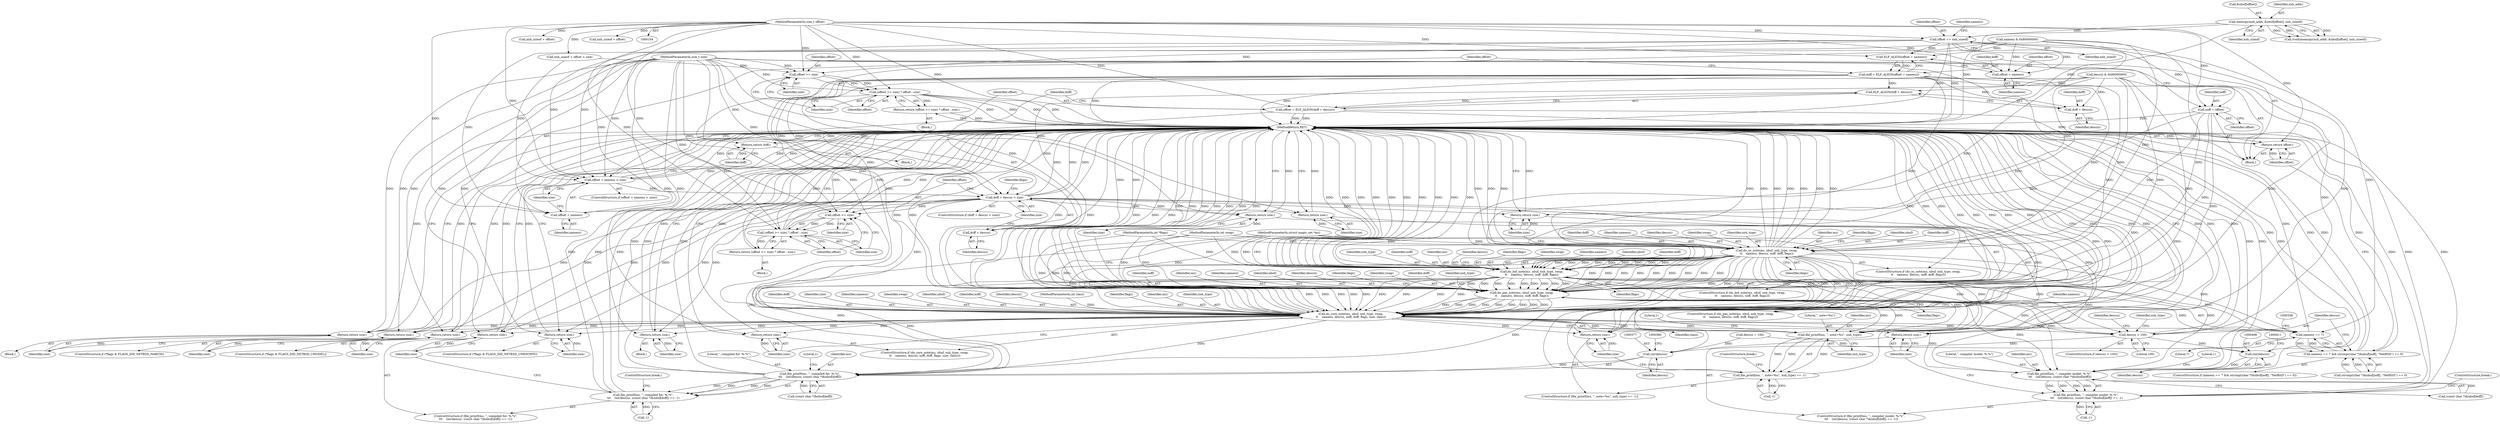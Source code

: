 digraph "0_file_65437cee25199dbd385fb35901bc0011e164276c@API" {
"1000151" [label="(Call,offset += xnh_sizeof)"];
"1000144" [label="(Call,memcpy(xnh_addr, &nbuf[offset], xnh_sizeof))"];
"1000107" [label="(MethodParameterIn,size_t offset)"];
"1000171" [label="(Call,offset >= size)"];
"1000170" [label="(Call,(offset >= size) ? offset : size)"];
"1000169" [label="(Return,return (offset >= size) ? offset : size;)"];
"1000206" [label="(Call,noff = offset)"];
"1000253" [label="(Call,do_os_note(ms, nbuf, xnh_type, swap,\n\t\t    namesz, descsz, noff, doff, flags))"];
"1000274" [label="(Call,do_bid_note(ms, nbuf, xnh_type, swap,\n\t\t    namesz, descsz, noff, doff, flags))"];
"1000295" [label="(Call,do_pax_note(ms, nbuf, xnh_type, swap,\n\t\t    namesz, descsz, noff, doff, flags))"];
"1000316" [label="(Call,do_core_note(ms, nbuf, xnh_type, swap,\n\t\t    namesz, descsz, noff, doff, flags, size, clazz))"];
"1000328" [label="(Return,return size;)"];
"1000332" [label="(Call,namesz == 7)"];
"1000331" [label="(Call,namesz == 7 && strcmp((char *)&nbuf[noff], \"NetBSD\") == 0)"];
"1000347" [label="(Call,descsz > 100)"];
"1000376" [label="(Call,(int)descsz)"];
"1000373" [label="(Call,file_printf(ms, \", compiled for: %.*s\",\n\t\t\t    (int)descsz, (const char *)&nbuf[doff]))"];
"1000372" [label="(Call,file_printf(ms, \", compiled for: %.*s\",\n\t\t\t    (int)descsz, (const char *)&nbuf[doff]) == -1)"];
"1000407" [label="(Call,(int)descsz)"];
"1000404" [label="(Call,file_printf(ms, \", compiler model: %.*s\",\n \t\t\t    (int)descsz, (const char *)&nbuf[doff]))"];
"1000403" [label="(Call,file_printf(ms, \", compiler model: %.*s\",\n \t\t\t    (int)descsz, (const char *)&nbuf[doff]) == -1)"];
"1000357" [label="(Return,return size;)"];
"1000365" [label="(Return,return size;)"];
"1000387" [label="(Return,return size;)"];
"1000396" [label="(Return,return size;)"];
"1000418" [label="(Return,return size;)"];
"1000427" [label="(Return,return size;)"];
"1000435" [label="(Call,file_printf(ms, \", note=%u\", xnh_type))"];
"1000434" [label="(Call,file_printf(ms, \", note=%u\", xnh_type) == -1)"];
"1000441" [label="(Return,return size;)"];
"1000444" [label="(Return,return size;)"];
"1000211" [label="(Call,ELF_ALIGN(offset + namesz))"];
"1000209" [label="(Call,doff = ELF_ALIGN(offset + namesz))"];
"1000222" [label="(Return,return doff;)"];
"1000226" [label="(Call,ELF_ALIGN(doff + descsz))"];
"1000224" [label="(Call,offset = ELF_ALIGN(doff + descsz))"];
"1000239" [label="(Call,offset >= size)"];
"1000238" [label="(Call,(offset >= size) ? offset : size)"];
"1000237" [label="(Return,return (offset >= size) ? offset : size;)"];
"1000446" [label="(Return,return offset;)"];
"1000227" [label="(Call,doff + descsz)"];
"1000231" [label="(Call,doff + descsz > size)"];
"1000263" [label="(Return,return size;)"];
"1000284" [label="(Return,return size;)"];
"1000305" [label="(Return,return size;)"];
"1000232" [label="(Call,doff + descsz)"];
"1000212" [label="(Call,offset + namesz)"];
"1000216" [label="(Call,offset + namesz > size)"];
"1000217" [label="(Call,offset + namesz)"];
"1000422" [label="(ControlStructure,if (*flags & FLAGS_DID_NETBSD_UNKNOWN))"];
"1000351" [label="(Identifier,descsz)"];
"1000227" [label="(Call,doff + descsz)"];
"1000419" [label="(Identifier,size)"];
"1000433" [label="(ControlStructure,if (file_printf(ms, \", note=%u\", xnh_type) == -1))"];
"1000171" [label="(Call,offset >= size)"];
"1000365" [label="(Return,return size;)"];
"1000295" [label="(Call,do_pax_note(ms, nbuf, xnh_type, swap,\n\t\t    namesz, descsz, noff, doff, flags))"];
"1000324" [label="(Identifier,doff)"];
"1000277" [label="(Identifier,xnh_type)"];
"1000387" [label="(Return,return size;)"];
"1000330" [label="(ControlStructure,if (namesz == 7 && strcmp((char *)&nbuf[noff], \"NetBSD\") == 0))"];
"1000327" [label="(Identifier,clazz)"];
"1000440" [label="(Literal,1)"];
"1000233" [label="(Identifier,doff)"];
"1000152" [label="(Identifier,offset)"];
"1000302" [label="(Identifier,noff)"];
"1000254" [label="(Identifier,ms)"];
"1000269" [label="(Identifier,flags)"];
"1000355" [label="(Block,)"];
"1000448" [label="(MethodReturn,RET)"];
"1000212" [label="(Call,offset + namesz)"];
"1000210" [label="(Identifier,doff)"];
"1000296" [label="(Identifier,ms)"];
"1000300" [label="(Identifier,namesz)"];
"1000406" [label="(Literal,\", compiler model: %.*s\")"];
"1000218" [label="(Identifier,offset)"];
"1000139" [label="(Call,xnh_sizeof + offset)"];
"1000223" [label="(Identifier,doff)"];
"1000242" [label="(Identifier,offset)"];
"1000262" [label="(Identifier,flags)"];
"1000255" [label="(Identifier,nbuf)"];
"1000335" [label="(Call,strcmp((char *)&nbuf[noff], \"NetBSD\") == 0)"];
"1000260" [label="(Identifier,noff)"];
"1000297" [label="(Identifier,nbuf)"];
"1000221" [label="(Block,)"];
"1000301" [label="(Identifier,descsz)"];
"1000328" [label="(Return,return size;)"];
"1000354" [label="(Identifier,xnh_type)"];
"1000243" [label="(Identifier,size)"];
"1000326" [label="(Identifier,size)"];
"1000405" [label="(Identifier,ms)"];
"1000346" [label="(ControlStructure,if (descsz > 100))"];
"1000434" [label="(Call,file_printf(ms, \", note=%u\", xnh_type) == -1)"];
"1000225" [label="(Identifier,offset)"];
"1000321" [label="(Identifier,namesz)"];
"1000172" [label="(Identifier,offset)"];
"1000348" [label="(Identifier,descsz)"];
"1000215" [label="(ControlStructure,if (offset + namesz > size))"];
"1000427" [label="(Return,return size;)"];
"1000281" [label="(Identifier,noff)"];
"1000320" [label="(Identifier,swap)"];
"1000409" [label="(Identifier,descsz)"];
"1000168" [label="(Block,)"];
"1000274" [label="(Call,do_bid_note(ms, nbuf, xnh_type, swap,\n\t\t    namesz, descsz, noff, doff, flags))"];
"1000217" [label="(Call,offset + namesz)"];
"1000174" [label="(Identifier,offset)"];
"1000248" [label="(Identifier,flags)"];
"1000234" [label="(Identifier,descsz)"];
"1000372" [label="(Call,file_printf(ms, \", compiled for: %.*s\",\n\t\t\t    (int)descsz, (const char *)&nbuf[doff]) == -1)"];
"1000261" [label="(Identifier,doff)"];
"1000318" [label="(Identifier,nbuf)"];
"1000214" [label="(Identifier,namesz)"];
"1000258" [label="(Identifier,namesz)"];
"1000146" [label="(Call,&nbuf[offset])"];
"1000435" [label="(Call,file_printf(ms, \", note=%u\", xnh_type))"];
"1000273" [label="(ControlStructure,if (do_bid_note(ms, nbuf, xnh_type, swap,\n\t\t    namesz, descsz, noff, doff, flags)))"];
"1000375" [label="(Literal,\", compiled for: %.*s\")"];
"1000213" [label="(Identifier,offset)"];
"1000323" [label="(Identifier,noff)"];
"1000349" [label="(Literal,100)"];
"1000306" [label="(Identifier,size)"];
"1000224" [label="(Call,offset = ELF_ALIGN(doff + descsz))"];
"1000241" [label="(Identifier,size)"];
"1000175" [label="(Identifier,size)"];
"1000311" [label="(Identifier,flags)"];
"1000304" [label="(Identifier,flags)"];
"1000275" [label="(Identifier,ms)"];
"1000228" [label="(Identifier,doff)"];
"1000170" [label="(Call,(offset >= size) ? offset : size)"];
"1000402" [label="(ControlStructure,if (file_printf(ms, \", compiler model: %.*s\",\n \t\t\t    (int)descsz, (const char *)&nbuf[doff]) == -1))"];
"1000284" [label="(Return,return size;)"];
"1000371" [label="(ControlStructure,if (file_printf(ms, \", compiled for: %.*s\",\n\t\t\t    (int)descsz, (const char *)&nbuf[doff]) == -1))"];
"1000360" [label="(ControlStructure,if (*flags & FLAGS_DID_NETBSD_MARCH))"];
"1000331" [label="(Call,namesz == 7 && strcmp((char *)&nbuf[noff], \"NetBSD\") == 0)"];
"1000416" [label="(Call,-1)"];
"1000173" [label="(Identifier,size)"];
"1000437" [label="(Literal,\", note=%u\")"];
"1000222" [label="(Return,return doff;)"];
"1000299" [label="(Identifier,swap)"];
"1000376" [label="(Call,(int)descsz)"];
"1000428" [label="(Identifier,size)"];
"1000259" [label="(Identifier,descsz)"];
"1000357" [label="(Return,return size;)"];
"1000322" [label="(Identifier,descsz)"];
"1000315" [label="(ControlStructure,if (do_core_note(ms, nbuf, xnh_type, swap,\n\t\t    namesz, descsz, noff, doff, flags, size, clazz)))"];
"1000385" [label="(Call,-1)"];
"1000169" [label="(Return,return (offset >= size) ? offset : size;)"];
"1000386" [label="(Literal,1)"];
"1000240" [label="(Identifier,offset)"];
"1000236" [label="(Block,)"];
"1000280" [label="(Identifier,descsz)"];
"1000235" [label="(Identifier,size)"];
"1000290" [label="(Identifier,flags)"];
"1000334" [label="(Literal,7)"];
"1000144" [label="(Call,memcpy(xnh_addr, &nbuf[offset], xnh_sizeof))"];
"1000447" [label="(Identifier,offset)"];
"1000150" [label="(Identifier,xnh_sizeof)"];
"1000347" [label="(Call,descsz > 100)"];
"1000109" [label="(MethodParameterIn,int clazz)"];
"1000436" [label="(Identifier,ms)"];
"1000316" [label="(Call,do_core_note(ms, nbuf, xnh_type, swap,\n\t\t    namesz, descsz, noff, doff, flags, size, clazz))"];
"1000252" [label="(ControlStructure,if (do_os_note(ms, nbuf, xnh_type, swap,\n\t\t    namesz, descsz, noff, doff, flags)))"];
"1000283" [label="(Identifier,flags)"];
"1000389" [label="(ControlStructure,break;)"];
"1000305" [label="(Return,return size;)"];
"1000151" [label="(Call,offset += xnh_sizeof)"];
"1000153" [label="(Identifier,xnh_sizeof)"];
"1000303" [label="(Identifier,doff)"];
"1000219" [label="(Identifier,namesz)"];
"1000443" [label="(ControlStructure,break;)"];
"1000294" [label="(ControlStructure,if (do_pax_note(ms, nbuf, xnh_type, swap,\n\t\t    namesz, descsz, noff, doff, flags)))"];
"1000446" [label="(Return,return offset;)"];
"1000229" [label="(Identifier,descsz)"];
"1000373" [label="(Call,file_printf(ms, \", compiled for: %.*s\",\n\t\t\t    (int)descsz, (const char *)&nbuf[doff]))"];
"1000332" [label="(Call,namesz == 7)"];
"1000177" [label="(Call,namesz & 0x80000000)"];
"1000192" [label="(Call,descsz & 0x80000000)"];
"1000231" [label="(Call,doff + descsz > size)"];
"1000112" [label="(MethodParameterIn,int *flags)"];
"1000438" [label="(Identifier,xnh_type)"];
"1000105" [label="(MethodParameterIn,struct magic_set *ms)"];
"1000257" [label="(Identifier,swap)"];
"1000417" [label="(Literal,1)"];
"1000391" [label="(ControlStructure,if (*flags & FLAGS_DID_NETBSD_CMODEL))"];
"1000132" [label="(Call,xnh_sizeof + offset > size)"];
"1000444" [label="(Return,return size;)"];
"1000397" [label="(Identifier,size)"];
"1000278" [label="(Identifier,swap)"];
"1000279" [label="(Identifier,namesz)"];
"1000298" [label="(Identifier,xnh_type)"];
"1000256" [label="(Identifier,xnh_type)"];
"1000226" [label="(Call,ELF_ALIGN(doff + descsz))"];
"1000209" [label="(Call,doff = ELF_ALIGN(offset + namesz))"];
"1000237" [label="(Return,return (offset >= size) ? offset : size;)"];
"1000439" [label="(Call,-1)"];
"1000445" [label="(Identifier,size)"];
"1000206" [label="(Call,noff = offset)"];
"1000145" [label="(Identifier,xnh_addr)"];
"1000142" [label="(Call,(void)memcpy(xnh_addr, &nbuf[offset], xnh_sizeof))"];
"1000285" [label="(Identifier,size)"];
"1000325" [label="(Identifier,flags)"];
"1000207" [label="(Identifier,noff)"];
"1000403" [label="(Call,file_printf(ms, \", compiler model: %.*s\",\n \t\t\t    (int)descsz, (const char *)&nbuf[doff]) == -1)"];
"1000238" [label="(Call,(offset >= size) ? offset : size)"];
"1000404" [label="(Call,file_printf(ms, \", compiler model: %.*s\",\n \t\t\t    (int)descsz, (const char *)&nbuf[doff]))"];
"1000211" [label="(Call,ELF_ALIGN(offset + namesz))"];
"1000253" [label="(Call,do_os_note(ms, nbuf, xnh_type, swap,\n\t\t    namesz, descsz, noff, doff, flags))"];
"1000208" [label="(Identifier,offset)"];
"1000317" [label="(Identifier,ms)"];
"1000329" [label="(Identifier,size)"];
"1000442" [label="(Identifier,size)"];
"1000276" [label="(Identifier,nbuf)"];
"1000232" [label="(Call,doff + descsz)"];
"1000396" [label="(Return,return size;)"];
"1000374" [label="(Identifier,ms)"];
"1000282" [label="(Identifier,doff)"];
"1000410" [label="(Call,(const char *)&nbuf[doff])"];
"1000216" [label="(Call,offset + namesz > size)"];
"1000388" [label="(Identifier,size)"];
"1000114" [label="(Block,)"];
"1000441" [label="(Return,return size;)"];
"1000358" [label="(Identifier,size)"];
"1000107" [label="(MethodParameterIn,size_t offset)"];
"1000264" [label="(Identifier,size)"];
"1000418" [label="(Return,return size;)"];
"1000407" [label="(Call,(int)descsz)"];
"1000350" [label="(Call,descsz = 100)"];
"1000378" [label="(Identifier,descsz)"];
"1000379" [label="(Call,(const char *)&nbuf[doff])"];
"1000345" [label="(Block,)"];
"1000155" [label="(Identifier,namesz)"];
"1000133" [label="(Call,xnh_sizeof + offset)"];
"1000319" [label="(Identifier,xnh_type)"];
"1000263" [label="(Return,return size;)"];
"1000220" [label="(Identifier,size)"];
"1000333" [label="(Identifier,namesz)"];
"1000230" [label="(ControlStructure,if (doff + descsz > size))"];
"1000366" [label="(Identifier,size)"];
"1000108" [label="(MethodParameterIn,size_t size)"];
"1000420" [label="(ControlStructure,break;)"];
"1000239" [label="(Call,offset >= size)"];
"1000110" [label="(MethodParameterIn,int swap)"];
"1000151" -> "1000114"  [label="AST: "];
"1000151" -> "1000153"  [label="CFG: "];
"1000152" -> "1000151"  [label="AST: "];
"1000153" -> "1000151"  [label="AST: "];
"1000155" -> "1000151"  [label="CFG: "];
"1000151" -> "1000448"  [label="DDG: "];
"1000151" -> "1000448"  [label="DDG: "];
"1000144" -> "1000151"  [label="DDG: "];
"1000107" -> "1000151"  [label="DDG: "];
"1000151" -> "1000171"  [label="DDG: "];
"1000151" -> "1000206"  [label="DDG: "];
"1000151" -> "1000211"  [label="DDG: "];
"1000151" -> "1000212"  [label="DDG: "];
"1000151" -> "1000216"  [label="DDG: "];
"1000151" -> "1000217"  [label="DDG: "];
"1000144" -> "1000142"  [label="AST: "];
"1000144" -> "1000150"  [label="CFG: "];
"1000145" -> "1000144"  [label="AST: "];
"1000146" -> "1000144"  [label="AST: "];
"1000150" -> "1000144"  [label="AST: "];
"1000142" -> "1000144"  [label="CFG: "];
"1000144" -> "1000448"  [label="DDG: "];
"1000144" -> "1000448"  [label="DDG: "];
"1000144" -> "1000142"  [label="DDG: "];
"1000144" -> "1000142"  [label="DDG: "];
"1000144" -> "1000142"  [label="DDG: "];
"1000107" -> "1000104"  [label="AST: "];
"1000107" -> "1000448"  [label="DDG: "];
"1000107" -> "1000132"  [label="DDG: "];
"1000107" -> "1000133"  [label="DDG: "];
"1000107" -> "1000139"  [label="DDG: "];
"1000107" -> "1000170"  [label="DDG: "];
"1000107" -> "1000171"  [label="DDG: "];
"1000107" -> "1000206"  [label="DDG: "];
"1000107" -> "1000211"  [label="DDG: "];
"1000107" -> "1000212"  [label="DDG: "];
"1000107" -> "1000216"  [label="DDG: "];
"1000107" -> "1000217"  [label="DDG: "];
"1000107" -> "1000224"  [label="DDG: "];
"1000107" -> "1000238"  [label="DDG: "];
"1000107" -> "1000239"  [label="DDG: "];
"1000107" -> "1000446"  [label="DDG: "];
"1000171" -> "1000170"  [label="AST: "];
"1000171" -> "1000173"  [label="CFG: "];
"1000172" -> "1000171"  [label="AST: "];
"1000173" -> "1000171"  [label="AST: "];
"1000174" -> "1000171"  [label="CFG: "];
"1000175" -> "1000171"  [label="CFG: "];
"1000171" -> "1000170"  [label="DDG: "];
"1000171" -> "1000170"  [label="DDG: "];
"1000132" -> "1000171"  [label="DDG: "];
"1000108" -> "1000171"  [label="DDG: "];
"1000170" -> "1000169"  [label="AST: "];
"1000170" -> "1000174"  [label="CFG: "];
"1000170" -> "1000175"  [label="CFG: "];
"1000174" -> "1000170"  [label="AST: "];
"1000175" -> "1000170"  [label="AST: "];
"1000169" -> "1000170"  [label="CFG: "];
"1000170" -> "1000448"  [label="DDG: "];
"1000170" -> "1000448"  [label="DDG: "];
"1000170" -> "1000448"  [label="DDG: "];
"1000170" -> "1000448"  [label="DDG: "];
"1000170" -> "1000169"  [label="DDG: "];
"1000108" -> "1000170"  [label="DDG: "];
"1000169" -> "1000168"  [label="AST: "];
"1000448" -> "1000169"  [label="CFG: "];
"1000169" -> "1000448"  [label="DDG: "];
"1000206" -> "1000114"  [label="AST: "];
"1000206" -> "1000208"  [label="CFG: "];
"1000207" -> "1000206"  [label="AST: "];
"1000208" -> "1000206"  [label="AST: "];
"1000210" -> "1000206"  [label="CFG: "];
"1000206" -> "1000448"  [label="DDG: "];
"1000206" -> "1000253"  [label="DDG: "];
"1000206" -> "1000274"  [label="DDG: "];
"1000206" -> "1000295"  [label="DDG: "];
"1000206" -> "1000316"  [label="DDG: "];
"1000253" -> "1000252"  [label="AST: "];
"1000253" -> "1000262"  [label="CFG: "];
"1000254" -> "1000253"  [label="AST: "];
"1000255" -> "1000253"  [label="AST: "];
"1000256" -> "1000253"  [label="AST: "];
"1000257" -> "1000253"  [label="AST: "];
"1000258" -> "1000253"  [label="AST: "];
"1000259" -> "1000253"  [label="AST: "];
"1000260" -> "1000253"  [label="AST: "];
"1000261" -> "1000253"  [label="AST: "];
"1000262" -> "1000253"  [label="AST: "];
"1000264" -> "1000253"  [label="CFG: "];
"1000269" -> "1000253"  [label="CFG: "];
"1000253" -> "1000448"  [label="DDG: "];
"1000253" -> "1000448"  [label="DDG: "];
"1000253" -> "1000448"  [label="DDG: "];
"1000253" -> "1000448"  [label="DDG: "];
"1000253" -> "1000448"  [label="DDG: "];
"1000253" -> "1000448"  [label="DDG: "];
"1000253" -> "1000448"  [label="DDG: "];
"1000253" -> "1000448"  [label="DDG: "];
"1000253" -> "1000448"  [label="DDG: "];
"1000253" -> "1000448"  [label="DDG: "];
"1000105" -> "1000253"  [label="DDG: "];
"1000110" -> "1000253"  [label="DDG: "];
"1000177" -> "1000253"  [label="DDG: "];
"1000192" -> "1000253"  [label="DDG: "];
"1000209" -> "1000253"  [label="DDG: "];
"1000112" -> "1000253"  [label="DDG: "];
"1000253" -> "1000274"  [label="DDG: "];
"1000253" -> "1000274"  [label="DDG: "];
"1000253" -> "1000274"  [label="DDG: "];
"1000253" -> "1000274"  [label="DDG: "];
"1000253" -> "1000274"  [label="DDG: "];
"1000253" -> "1000274"  [label="DDG: "];
"1000253" -> "1000274"  [label="DDG: "];
"1000253" -> "1000274"  [label="DDG: "];
"1000253" -> "1000274"  [label="DDG: "];
"1000253" -> "1000295"  [label="DDG: "];
"1000253" -> "1000295"  [label="DDG: "];
"1000253" -> "1000295"  [label="DDG: "];
"1000253" -> "1000295"  [label="DDG: "];
"1000253" -> "1000295"  [label="DDG: "];
"1000253" -> "1000295"  [label="DDG: "];
"1000253" -> "1000295"  [label="DDG: "];
"1000253" -> "1000295"  [label="DDG: "];
"1000253" -> "1000295"  [label="DDG: "];
"1000253" -> "1000316"  [label="DDG: "];
"1000253" -> "1000316"  [label="DDG: "];
"1000253" -> "1000316"  [label="DDG: "];
"1000253" -> "1000316"  [label="DDG: "];
"1000253" -> "1000316"  [label="DDG: "];
"1000253" -> "1000316"  [label="DDG: "];
"1000253" -> "1000316"  [label="DDG: "];
"1000253" -> "1000316"  [label="DDG: "];
"1000253" -> "1000316"  [label="DDG: "];
"1000253" -> "1000332"  [label="DDG: "];
"1000253" -> "1000347"  [label="DDG: "];
"1000253" -> "1000373"  [label="DDG: "];
"1000253" -> "1000404"  [label="DDG: "];
"1000253" -> "1000435"  [label="DDG: "];
"1000253" -> "1000435"  [label="DDG: "];
"1000274" -> "1000273"  [label="AST: "];
"1000274" -> "1000283"  [label="CFG: "];
"1000275" -> "1000274"  [label="AST: "];
"1000276" -> "1000274"  [label="AST: "];
"1000277" -> "1000274"  [label="AST: "];
"1000278" -> "1000274"  [label="AST: "];
"1000279" -> "1000274"  [label="AST: "];
"1000280" -> "1000274"  [label="AST: "];
"1000281" -> "1000274"  [label="AST: "];
"1000282" -> "1000274"  [label="AST: "];
"1000283" -> "1000274"  [label="AST: "];
"1000285" -> "1000274"  [label="CFG: "];
"1000290" -> "1000274"  [label="CFG: "];
"1000274" -> "1000448"  [label="DDG: "];
"1000274" -> "1000448"  [label="DDG: "];
"1000274" -> "1000448"  [label="DDG: "];
"1000274" -> "1000448"  [label="DDG: "];
"1000274" -> "1000448"  [label="DDG: "];
"1000274" -> "1000448"  [label="DDG: "];
"1000274" -> "1000448"  [label="DDG: "];
"1000274" -> "1000448"  [label="DDG: "];
"1000274" -> "1000448"  [label="DDG: "];
"1000274" -> "1000448"  [label="DDG: "];
"1000105" -> "1000274"  [label="DDG: "];
"1000110" -> "1000274"  [label="DDG: "];
"1000177" -> "1000274"  [label="DDG: "];
"1000192" -> "1000274"  [label="DDG: "];
"1000209" -> "1000274"  [label="DDG: "];
"1000112" -> "1000274"  [label="DDG: "];
"1000274" -> "1000295"  [label="DDG: "];
"1000274" -> "1000295"  [label="DDG: "];
"1000274" -> "1000295"  [label="DDG: "];
"1000274" -> "1000295"  [label="DDG: "];
"1000274" -> "1000295"  [label="DDG: "];
"1000274" -> "1000295"  [label="DDG: "];
"1000274" -> "1000295"  [label="DDG: "];
"1000274" -> "1000295"  [label="DDG: "];
"1000274" -> "1000295"  [label="DDG: "];
"1000274" -> "1000316"  [label="DDG: "];
"1000274" -> "1000316"  [label="DDG: "];
"1000274" -> "1000316"  [label="DDG: "];
"1000274" -> "1000316"  [label="DDG: "];
"1000274" -> "1000316"  [label="DDG: "];
"1000274" -> "1000316"  [label="DDG: "];
"1000274" -> "1000316"  [label="DDG: "];
"1000274" -> "1000316"  [label="DDG: "];
"1000274" -> "1000316"  [label="DDG: "];
"1000274" -> "1000332"  [label="DDG: "];
"1000274" -> "1000347"  [label="DDG: "];
"1000274" -> "1000373"  [label="DDG: "];
"1000274" -> "1000404"  [label="DDG: "];
"1000274" -> "1000435"  [label="DDG: "];
"1000274" -> "1000435"  [label="DDG: "];
"1000295" -> "1000294"  [label="AST: "];
"1000295" -> "1000304"  [label="CFG: "];
"1000296" -> "1000295"  [label="AST: "];
"1000297" -> "1000295"  [label="AST: "];
"1000298" -> "1000295"  [label="AST: "];
"1000299" -> "1000295"  [label="AST: "];
"1000300" -> "1000295"  [label="AST: "];
"1000301" -> "1000295"  [label="AST: "];
"1000302" -> "1000295"  [label="AST: "];
"1000303" -> "1000295"  [label="AST: "];
"1000304" -> "1000295"  [label="AST: "];
"1000306" -> "1000295"  [label="CFG: "];
"1000311" -> "1000295"  [label="CFG: "];
"1000295" -> "1000448"  [label="DDG: "];
"1000295" -> "1000448"  [label="DDG: "];
"1000295" -> "1000448"  [label="DDG: "];
"1000295" -> "1000448"  [label="DDG: "];
"1000295" -> "1000448"  [label="DDG: "];
"1000295" -> "1000448"  [label="DDG: "];
"1000295" -> "1000448"  [label="DDG: "];
"1000295" -> "1000448"  [label="DDG: "];
"1000295" -> "1000448"  [label="DDG: "];
"1000295" -> "1000448"  [label="DDG: "];
"1000105" -> "1000295"  [label="DDG: "];
"1000110" -> "1000295"  [label="DDG: "];
"1000177" -> "1000295"  [label="DDG: "];
"1000192" -> "1000295"  [label="DDG: "];
"1000209" -> "1000295"  [label="DDG: "];
"1000112" -> "1000295"  [label="DDG: "];
"1000295" -> "1000316"  [label="DDG: "];
"1000295" -> "1000316"  [label="DDG: "];
"1000295" -> "1000316"  [label="DDG: "];
"1000295" -> "1000316"  [label="DDG: "];
"1000295" -> "1000316"  [label="DDG: "];
"1000295" -> "1000316"  [label="DDG: "];
"1000295" -> "1000316"  [label="DDG: "];
"1000295" -> "1000316"  [label="DDG: "];
"1000295" -> "1000316"  [label="DDG: "];
"1000295" -> "1000332"  [label="DDG: "];
"1000295" -> "1000347"  [label="DDG: "];
"1000295" -> "1000373"  [label="DDG: "];
"1000295" -> "1000404"  [label="DDG: "];
"1000295" -> "1000435"  [label="DDG: "];
"1000295" -> "1000435"  [label="DDG: "];
"1000316" -> "1000315"  [label="AST: "];
"1000316" -> "1000327"  [label="CFG: "];
"1000317" -> "1000316"  [label="AST: "];
"1000318" -> "1000316"  [label="AST: "];
"1000319" -> "1000316"  [label="AST: "];
"1000320" -> "1000316"  [label="AST: "];
"1000321" -> "1000316"  [label="AST: "];
"1000322" -> "1000316"  [label="AST: "];
"1000323" -> "1000316"  [label="AST: "];
"1000324" -> "1000316"  [label="AST: "];
"1000325" -> "1000316"  [label="AST: "];
"1000326" -> "1000316"  [label="AST: "];
"1000327" -> "1000316"  [label="AST: "];
"1000329" -> "1000316"  [label="CFG: "];
"1000333" -> "1000316"  [label="CFG: "];
"1000316" -> "1000448"  [label="DDG: "];
"1000316" -> "1000448"  [label="DDG: "];
"1000316" -> "1000448"  [label="DDG: "];
"1000316" -> "1000448"  [label="DDG: "];
"1000316" -> "1000448"  [label="DDG: "];
"1000316" -> "1000448"  [label="DDG: "];
"1000316" -> "1000448"  [label="DDG: "];
"1000316" -> "1000448"  [label="DDG: "];
"1000316" -> "1000448"  [label="DDG: "];
"1000316" -> "1000448"  [label="DDG: "];
"1000316" -> "1000448"  [label="DDG: "];
"1000316" -> "1000448"  [label="DDG: "];
"1000105" -> "1000316"  [label="DDG: "];
"1000110" -> "1000316"  [label="DDG: "];
"1000177" -> "1000316"  [label="DDG: "];
"1000192" -> "1000316"  [label="DDG: "];
"1000209" -> "1000316"  [label="DDG: "];
"1000112" -> "1000316"  [label="DDG: "];
"1000231" -> "1000316"  [label="DDG: "];
"1000108" -> "1000316"  [label="DDG: "];
"1000109" -> "1000316"  [label="DDG: "];
"1000316" -> "1000328"  [label="DDG: "];
"1000316" -> "1000332"  [label="DDG: "];
"1000316" -> "1000347"  [label="DDG: "];
"1000316" -> "1000357"  [label="DDG: "];
"1000316" -> "1000365"  [label="DDG: "];
"1000316" -> "1000373"  [label="DDG: "];
"1000316" -> "1000387"  [label="DDG: "];
"1000316" -> "1000396"  [label="DDG: "];
"1000316" -> "1000404"  [label="DDG: "];
"1000316" -> "1000418"  [label="DDG: "];
"1000316" -> "1000427"  [label="DDG: "];
"1000316" -> "1000435"  [label="DDG: "];
"1000316" -> "1000435"  [label="DDG: "];
"1000316" -> "1000441"  [label="DDG: "];
"1000316" -> "1000444"  [label="DDG: "];
"1000328" -> "1000315"  [label="AST: "];
"1000328" -> "1000329"  [label="CFG: "];
"1000329" -> "1000328"  [label="AST: "];
"1000448" -> "1000328"  [label="CFG: "];
"1000328" -> "1000448"  [label="DDG: "];
"1000329" -> "1000328"  [label="DDG: "];
"1000108" -> "1000328"  [label="DDG: "];
"1000332" -> "1000331"  [label="AST: "];
"1000332" -> "1000334"  [label="CFG: "];
"1000333" -> "1000332"  [label="AST: "];
"1000334" -> "1000332"  [label="AST: "];
"1000338" -> "1000332"  [label="CFG: "];
"1000331" -> "1000332"  [label="CFG: "];
"1000332" -> "1000448"  [label="DDG: "];
"1000332" -> "1000331"  [label="DDG: "];
"1000332" -> "1000331"  [label="DDG: "];
"1000177" -> "1000332"  [label="DDG: "];
"1000331" -> "1000330"  [label="AST: "];
"1000331" -> "1000335"  [label="CFG: "];
"1000335" -> "1000331"  [label="AST: "];
"1000348" -> "1000331"  [label="CFG: "];
"1000447" -> "1000331"  [label="CFG: "];
"1000331" -> "1000448"  [label="DDG: "];
"1000331" -> "1000448"  [label="DDG: "];
"1000331" -> "1000448"  [label="DDG: "];
"1000335" -> "1000331"  [label="DDG: "];
"1000335" -> "1000331"  [label="DDG: "];
"1000347" -> "1000346"  [label="AST: "];
"1000347" -> "1000349"  [label="CFG: "];
"1000348" -> "1000347"  [label="AST: "];
"1000349" -> "1000347"  [label="AST: "];
"1000351" -> "1000347"  [label="CFG: "];
"1000354" -> "1000347"  [label="CFG: "];
"1000347" -> "1000448"  [label="DDG: "];
"1000347" -> "1000448"  [label="DDG: "];
"1000192" -> "1000347"  [label="DDG: "];
"1000347" -> "1000376"  [label="DDG: "];
"1000347" -> "1000407"  [label="DDG: "];
"1000376" -> "1000373"  [label="AST: "];
"1000376" -> "1000378"  [label="CFG: "];
"1000377" -> "1000376"  [label="AST: "];
"1000378" -> "1000376"  [label="AST: "];
"1000380" -> "1000376"  [label="CFG: "];
"1000376" -> "1000448"  [label="DDG: "];
"1000376" -> "1000373"  [label="DDG: "];
"1000350" -> "1000376"  [label="DDG: "];
"1000373" -> "1000372"  [label="AST: "];
"1000373" -> "1000379"  [label="CFG: "];
"1000374" -> "1000373"  [label="AST: "];
"1000375" -> "1000373"  [label="AST: "];
"1000379" -> "1000373"  [label="AST: "];
"1000386" -> "1000373"  [label="CFG: "];
"1000373" -> "1000448"  [label="DDG: "];
"1000373" -> "1000448"  [label="DDG: "];
"1000373" -> "1000448"  [label="DDG: "];
"1000373" -> "1000372"  [label="DDG: "];
"1000373" -> "1000372"  [label="DDG: "];
"1000373" -> "1000372"  [label="DDG: "];
"1000373" -> "1000372"  [label="DDG: "];
"1000105" -> "1000373"  [label="DDG: "];
"1000379" -> "1000373"  [label="DDG: "];
"1000372" -> "1000371"  [label="AST: "];
"1000372" -> "1000385"  [label="CFG: "];
"1000385" -> "1000372"  [label="AST: "];
"1000388" -> "1000372"  [label="CFG: "];
"1000389" -> "1000372"  [label="CFG: "];
"1000372" -> "1000448"  [label="DDG: "];
"1000372" -> "1000448"  [label="DDG: "];
"1000372" -> "1000448"  [label="DDG: "];
"1000385" -> "1000372"  [label="DDG: "];
"1000407" -> "1000404"  [label="AST: "];
"1000407" -> "1000409"  [label="CFG: "];
"1000408" -> "1000407"  [label="AST: "];
"1000409" -> "1000407"  [label="AST: "];
"1000411" -> "1000407"  [label="CFG: "];
"1000407" -> "1000448"  [label="DDG: "];
"1000407" -> "1000404"  [label="DDG: "];
"1000350" -> "1000407"  [label="DDG: "];
"1000404" -> "1000403"  [label="AST: "];
"1000404" -> "1000410"  [label="CFG: "];
"1000405" -> "1000404"  [label="AST: "];
"1000406" -> "1000404"  [label="AST: "];
"1000410" -> "1000404"  [label="AST: "];
"1000417" -> "1000404"  [label="CFG: "];
"1000404" -> "1000448"  [label="DDG: "];
"1000404" -> "1000448"  [label="DDG: "];
"1000404" -> "1000448"  [label="DDG: "];
"1000404" -> "1000403"  [label="DDG: "];
"1000404" -> "1000403"  [label="DDG: "];
"1000404" -> "1000403"  [label="DDG: "];
"1000404" -> "1000403"  [label="DDG: "];
"1000105" -> "1000404"  [label="DDG: "];
"1000410" -> "1000404"  [label="DDG: "];
"1000403" -> "1000402"  [label="AST: "];
"1000403" -> "1000416"  [label="CFG: "];
"1000416" -> "1000403"  [label="AST: "];
"1000419" -> "1000403"  [label="CFG: "];
"1000420" -> "1000403"  [label="CFG: "];
"1000403" -> "1000448"  [label="DDG: "];
"1000403" -> "1000448"  [label="DDG: "];
"1000403" -> "1000448"  [label="DDG: "];
"1000416" -> "1000403"  [label="DDG: "];
"1000357" -> "1000355"  [label="AST: "];
"1000357" -> "1000358"  [label="CFG: "];
"1000358" -> "1000357"  [label="AST: "];
"1000448" -> "1000357"  [label="CFG: "];
"1000357" -> "1000448"  [label="DDG: "];
"1000358" -> "1000357"  [label="DDG: "];
"1000231" -> "1000357"  [label="DDG: "];
"1000108" -> "1000357"  [label="DDG: "];
"1000365" -> "1000360"  [label="AST: "];
"1000365" -> "1000366"  [label="CFG: "];
"1000366" -> "1000365"  [label="AST: "];
"1000448" -> "1000365"  [label="CFG: "];
"1000365" -> "1000448"  [label="DDG: "];
"1000366" -> "1000365"  [label="DDG: "];
"1000231" -> "1000365"  [label="DDG: "];
"1000108" -> "1000365"  [label="DDG: "];
"1000387" -> "1000371"  [label="AST: "];
"1000387" -> "1000388"  [label="CFG: "];
"1000388" -> "1000387"  [label="AST: "];
"1000448" -> "1000387"  [label="CFG: "];
"1000387" -> "1000448"  [label="DDG: "];
"1000388" -> "1000387"  [label="DDG: "];
"1000231" -> "1000387"  [label="DDG: "];
"1000108" -> "1000387"  [label="DDG: "];
"1000396" -> "1000391"  [label="AST: "];
"1000396" -> "1000397"  [label="CFG: "];
"1000397" -> "1000396"  [label="AST: "];
"1000448" -> "1000396"  [label="CFG: "];
"1000396" -> "1000448"  [label="DDG: "];
"1000397" -> "1000396"  [label="DDG: "];
"1000231" -> "1000396"  [label="DDG: "];
"1000108" -> "1000396"  [label="DDG: "];
"1000418" -> "1000402"  [label="AST: "];
"1000418" -> "1000419"  [label="CFG: "];
"1000419" -> "1000418"  [label="AST: "];
"1000448" -> "1000418"  [label="CFG: "];
"1000418" -> "1000448"  [label="DDG: "];
"1000419" -> "1000418"  [label="DDG: "];
"1000231" -> "1000418"  [label="DDG: "];
"1000108" -> "1000418"  [label="DDG: "];
"1000427" -> "1000422"  [label="AST: "];
"1000427" -> "1000428"  [label="CFG: "];
"1000428" -> "1000427"  [label="AST: "];
"1000448" -> "1000427"  [label="CFG: "];
"1000427" -> "1000448"  [label="DDG: "];
"1000428" -> "1000427"  [label="DDG: "];
"1000231" -> "1000427"  [label="DDG: "];
"1000108" -> "1000427"  [label="DDG: "];
"1000435" -> "1000434"  [label="AST: "];
"1000435" -> "1000438"  [label="CFG: "];
"1000436" -> "1000435"  [label="AST: "];
"1000437" -> "1000435"  [label="AST: "];
"1000438" -> "1000435"  [label="AST: "];
"1000440" -> "1000435"  [label="CFG: "];
"1000435" -> "1000448"  [label="DDG: "];
"1000435" -> "1000448"  [label="DDG: "];
"1000435" -> "1000434"  [label="DDG: "];
"1000435" -> "1000434"  [label="DDG: "];
"1000435" -> "1000434"  [label="DDG: "];
"1000105" -> "1000435"  [label="DDG: "];
"1000434" -> "1000433"  [label="AST: "];
"1000434" -> "1000439"  [label="CFG: "];
"1000439" -> "1000434"  [label="AST: "];
"1000442" -> "1000434"  [label="CFG: "];
"1000443" -> "1000434"  [label="CFG: "];
"1000434" -> "1000448"  [label="DDG: "];
"1000434" -> "1000448"  [label="DDG: "];
"1000434" -> "1000448"  [label="DDG: "];
"1000439" -> "1000434"  [label="DDG: "];
"1000441" -> "1000433"  [label="AST: "];
"1000441" -> "1000442"  [label="CFG: "];
"1000442" -> "1000441"  [label="AST: "];
"1000448" -> "1000441"  [label="CFG: "];
"1000441" -> "1000448"  [label="DDG: "];
"1000442" -> "1000441"  [label="DDG: "];
"1000231" -> "1000441"  [label="DDG: "];
"1000108" -> "1000441"  [label="DDG: "];
"1000444" -> "1000345"  [label="AST: "];
"1000444" -> "1000445"  [label="CFG: "];
"1000445" -> "1000444"  [label="AST: "];
"1000448" -> "1000444"  [label="CFG: "];
"1000444" -> "1000448"  [label="DDG: "];
"1000445" -> "1000444"  [label="DDG: "];
"1000231" -> "1000444"  [label="DDG: "];
"1000108" -> "1000444"  [label="DDG: "];
"1000211" -> "1000209"  [label="AST: "];
"1000211" -> "1000212"  [label="CFG: "];
"1000212" -> "1000211"  [label="AST: "];
"1000209" -> "1000211"  [label="CFG: "];
"1000211" -> "1000209"  [label="DDG: "];
"1000177" -> "1000211"  [label="DDG: "];
"1000209" -> "1000114"  [label="AST: "];
"1000210" -> "1000209"  [label="AST: "];
"1000218" -> "1000209"  [label="CFG: "];
"1000209" -> "1000448"  [label="DDG: "];
"1000209" -> "1000448"  [label="DDG: "];
"1000209" -> "1000222"  [label="DDG: "];
"1000209" -> "1000226"  [label="DDG: "];
"1000209" -> "1000227"  [label="DDG: "];
"1000209" -> "1000231"  [label="DDG: "];
"1000209" -> "1000232"  [label="DDG: "];
"1000222" -> "1000221"  [label="AST: "];
"1000222" -> "1000223"  [label="CFG: "];
"1000223" -> "1000222"  [label="AST: "];
"1000448" -> "1000222"  [label="CFG: "];
"1000222" -> "1000448"  [label="DDG: "];
"1000223" -> "1000222"  [label="DDG: "];
"1000226" -> "1000224"  [label="AST: "];
"1000226" -> "1000227"  [label="CFG: "];
"1000227" -> "1000226"  [label="AST: "];
"1000224" -> "1000226"  [label="CFG: "];
"1000226" -> "1000224"  [label="DDG: "];
"1000192" -> "1000226"  [label="DDG: "];
"1000224" -> "1000114"  [label="AST: "];
"1000225" -> "1000224"  [label="AST: "];
"1000233" -> "1000224"  [label="CFG: "];
"1000224" -> "1000448"  [label="DDG: "];
"1000224" -> "1000448"  [label="DDG: "];
"1000224" -> "1000239"  [label="DDG: "];
"1000224" -> "1000446"  [label="DDG: "];
"1000239" -> "1000238"  [label="AST: "];
"1000239" -> "1000241"  [label="CFG: "];
"1000240" -> "1000239"  [label="AST: "];
"1000241" -> "1000239"  [label="AST: "];
"1000242" -> "1000239"  [label="CFG: "];
"1000243" -> "1000239"  [label="CFG: "];
"1000239" -> "1000238"  [label="DDG: "];
"1000239" -> "1000238"  [label="DDG: "];
"1000231" -> "1000239"  [label="DDG: "];
"1000108" -> "1000239"  [label="DDG: "];
"1000238" -> "1000237"  [label="AST: "];
"1000238" -> "1000242"  [label="CFG: "];
"1000238" -> "1000243"  [label="CFG: "];
"1000242" -> "1000238"  [label="AST: "];
"1000243" -> "1000238"  [label="AST: "];
"1000237" -> "1000238"  [label="CFG: "];
"1000238" -> "1000448"  [label="DDG: "];
"1000238" -> "1000448"  [label="DDG: "];
"1000238" -> "1000448"  [label="DDG: "];
"1000238" -> "1000448"  [label="DDG: "];
"1000238" -> "1000237"  [label="DDG: "];
"1000108" -> "1000238"  [label="DDG: "];
"1000237" -> "1000236"  [label="AST: "];
"1000448" -> "1000237"  [label="CFG: "];
"1000237" -> "1000448"  [label="DDG: "];
"1000446" -> "1000114"  [label="AST: "];
"1000446" -> "1000447"  [label="CFG: "];
"1000447" -> "1000446"  [label="AST: "];
"1000448" -> "1000446"  [label="CFG: "];
"1000446" -> "1000448"  [label="DDG: "];
"1000447" -> "1000446"  [label="DDG: "];
"1000227" -> "1000229"  [label="CFG: "];
"1000228" -> "1000227"  [label="AST: "];
"1000229" -> "1000227"  [label="AST: "];
"1000192" -> "1000227"  [label="DDG: "];
"1000231" -> "1000230"  [label="AST: "];
"1000231" -> "1000235"  [label="CFG: "];
"1000232" -> "1000231"  [label="AST: "];
"1000235" -> "1000231"  [label="AST: "];
"1000240" -> "1000231"  [label="CFG: "];
"1000248" -> "1000231"  [label="CFG: "];
"1000231" -> "1000448"  [label="DDG: "];
"1000231" -> "1000448"  [label="DDG: "];
"1000231" -> "1000448"  [label="DDG: "];
"1000192" -> "1000231"  [label="DDG: "];
"1000216" -> "1000231"  [label="DDG: "];
"1000108" -> "1000231"  [label="DDG: "];
"1000231" -> "1000263"  [label="DDG: "];
"1000231" -> "1000284"  [label="DDG: "];
"1000231" -> "1000305"  [label="DDG: "];
"1000263" -> "1000252"  [label="AST: "];
"1000263" -> "1000264"  [label="CFG: "];
"1000264" -> "1000263"  [label="AST: "];
"1000448" -> "1000263"  [label="CFG: "];
"1000263" -> "1000448"  [label="DDG: "];
"1000264" -> "1000263"  [label="DDG: "];
"1000108" -> "1000263"  [label="DDG: "];
"1000284" -> "1000273"  [label="AST: "];
"1000284" -> "1000285"  [label="CFG: "];
"1000285" -> "1000284"  [label="AST: "];
"1000448" -> "1000284"  [label="CFG: "];
"1000284" -> "1000448"  [label="DDG: "];
"1000285" -> "1000284"  [label="DDG: "];
"1000108" -> "1000284"  [label="DDG: "];
"1000305" -> "1000294"  [label="AST: "];
"1000305" -> "1000306"  [label="CFG: "];
"1000306" -> "1000305"  [label="AST: "];
"1000448" -> "1000305"  [label="CFG: "];
"1000305" -> "1000448"  [label="DDG: "];
"1000306" -> "1000305"  [label="DDG: "];
"1000108" -> "1000305"  [label="DDG: "];
"1000232" -> "1000234"  [label="CFG: "];
"1000233" -> "1000232"  [label="AST: "];
"1000234" -> "1000232"  [label="AST: "];
"1000235" -> "1000232"  [label="CFG: "];
"1000232" -> "1000448"  [label="DDG: "];
"1000232" -> "1000448"  [label="DDG: "];
"1000192" -> "1000232"  [label="DDG: "];
"1000212" -> "1000214"  [label="CFG: "];
"1000213" -> "1000212"  [label="AST: "];
"1000214" -> "1000212"  [label="AST: "];
"1000177" -> "1000212"  [label="DDG: "];
"1000216" -> "1000215"  [label="AST: "];
"1000216" -> "1000220"  [label="CFG: "];
"1000217" -> "1000216"  [label="AST: "];
"1000220" -> "1000216"  [label="AST: "];
"1000223" -> "1000216"  [label="CFG: "];
"1000225" -> "1000216"  [label="CFG: "];
"1000216" -> "1000448"  [label="DDG: "];
"1000216" -> "1000448"  [label="DDG: "];
"1000216" -> "1000448"  [label="DDG: "];
"1000177" -> "1000216"  [label="DDG: "];
"1000132" -> "1000216"  [label="DDG: "];
"1000108" -> "1000216"  [label="DDG: "];
"1000217" -> "1000219"  [label="CFG: "];
"1000218" -> "1000217"  [label="AST: "];
"1000219" -> "1000217"  [label="AST: "];
"1000220" -> "1000217"  [label="CFG: "];
"1000217" -> "1000448"  [label="DDG: "];
"1000217" -> "1000448"  [label="DDG: "];
"1000177" -> "1000217"  [label="DDG: "];
}
